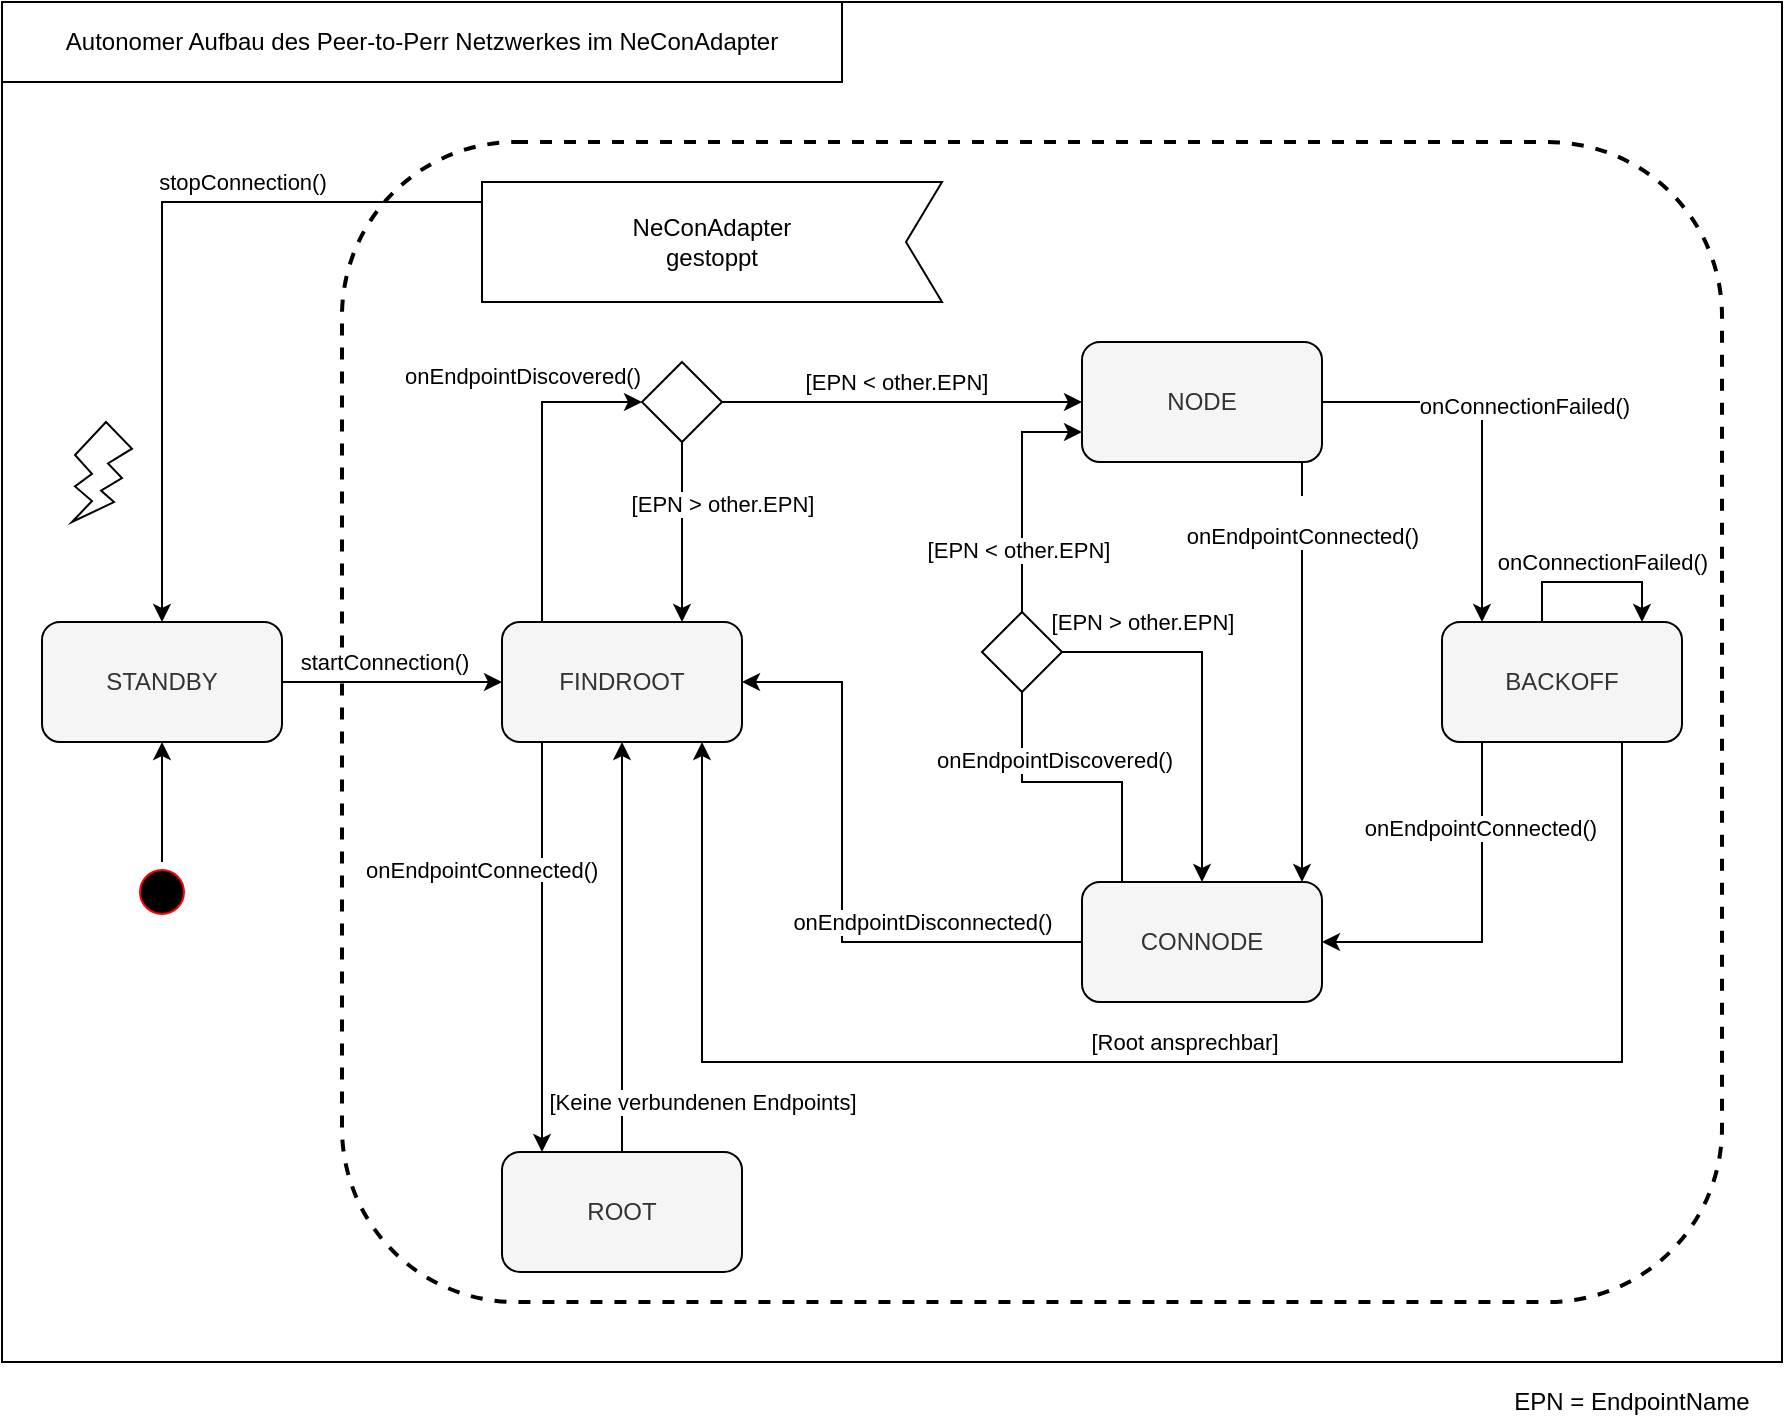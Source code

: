 <mxfile version="13.0.3" type="device"><diagram id="bkNtbgw-pB73ooKOSIEp" name="Page-1"><mxGraphModel dx="1086" dy="806" grid="1" gridSize="10" guides="1" tooltips="1" connect="1" arrows="1" fold="1" page="1" pageScale="1" pageWidth="827" pageHeight="1169" math="0" shadow="0"><root><mxCell id="0"/><mxCell id="1" parent="0"/><mxCell id="0CwGnv2l11QEuM8hQerd-12" value="" style="rounded=0;whiteSpace=wrap;html=1;strokeColor=#000000;fillColor=#FFFFFF;" parent="1" vertex="1"><mxGeometry x="140" y="10" width="890" height="680" as="geometry"/></mxCell><mxCell id="LW-BJB4rqfvdwwIYQWvV-52" value="" style="shape=rect;html=1;rounded=1;dashed=1;strokeWidth=2;verticalAlign=top;whiteSpace=wrap;align=center;" parent="1" vertex="1"><mxGeometry x="310" y="80" width="690" height="580" as="geometry"/></mxCell><mxCell id="LW-BJB4rqfvdwwIYQWvV-9" style="edgeStyle=orthogonalEdgeStyle;rounded=0;orthogonalLoop=1;jettySize=auto;html=1;" parent="1" source="0CwGnv2l11QEuM8hQerd-1" target="0CwGnv2l11QEuM8hQerd-8" edge="1"><mxGeometry relative="1" as="geometry"><mxPoint x="410" y="460" as="targetPoint"/><Array as="points"><mxPoint x="410" y="550"/><mxPoint x="410" y="550"/></Array></mxGeometry></mxCell><mxCell id="kY60LLbFVZpeiWqwUKBh-16" value="&lt;br&gt;&lt;span style=&quot;font-family: &amp;#34;helvetica&amp;#34; ; font-size: 11px ; font-style: normal ; font-weight: 400 ; letter-spacing: normal ; text-align: center ; text-indent: 0px ; text-transform: none ; word-spacing: 0px ; background-color: rgb(255 , 255 , 255) ; float: none ; display: inline&quot;&gt;onEndpointDiscovered()&lt;/span&gt;" style="edgeStyle=orthogonalEdgeStyle;rounded=0;orthogonalLoop=1;jettySize=auto;html=1;entryX=0;entryY=0.5;entryDx=0;entryDy=0;" parent="1" source="0CwGnv2l11QEuM8hQerd-1" target="kY60LLbFVZpeiWqwUKBh-10" edge="1"><mxGeometry x="0.375" y="22" relative="1" as="geometry"><Array as="points"><mxPoint x="410" y="210"/></Array><mxPoint x="-10" y="2" as="offset"/></mxGeometry></mxCell><mxCell id="0CwGnv2l11QEuM8hQerd-1" value="FINDROOT" style="rounded=1;whiteSpace=wrap;html=1;fillColor=#f5f5f5;strokeColor=#000000;fontColor=#333333;" parent="1" vertex="1"><mxGeometry x="390" y="320" width="120" height="60" as="geometry"/></mxCell><mxCell id="LW-BJB4rqfvdwwIYQWvV-15" style="edgeStyle=orthogonalEdgeStyle;rounded=0;orthogonalLoop=1;jettySize=auto;html=1;" parent="1" source="0CwGnv2l11QEuM8hQerd-7" target="LW-BJB4rqfvdwwIYQWvV-21" edge="1"><mxGeometry relative="1" as="geometry"><mxPoint x="900" y="160" as="targetPoint"/><Array as="points"><mxPoint x="880" y="210"/></Array></mxGeometry></mxCell><mxCell id="kY60LLbFVZpeiWqwUKBh-5" value="&lt;br&gt;&lt;span style=&quot;font-family: &amp;#34;helvetica&amp;#34; ; font-size: 11px ; font-style: normal ; font-weight: 400 ; letter-spacing: normal ; text-align: center ; text-indent: 0px ; text-transform: none ; word-spacing: 0px ; background-color: rgb(255 , 255 , 255) ; float: none ; display: inline&quot;&gt;onEndpointConnected()&lt;/span&gt;" style="edgeStyle=orthogonalEdgeStyle;rounded=0;orthogonalLoop=1;jettySize=auto;html=1;" parent="1" source="0CwGnv2l11QEuM8hQerd-7" target="0CwGnv2l11QEuM8hQerd-9" edge="1"><mxGeometry x="-0.238" y="-50" relative="1" as="geometry"><Array as="points"><mxPoint x="790" y="320"/><mxPoint x="790" y="320"/></Array><mxPoint x="50" y="-50" as="offset"/></mxGeometry></mxCell><mxCell id="0CwGnv2l11QEuM8hQerd-7" value="NODE" style="rounded=1;whiteSpace=wrap;html=1;fillColor=#f5f5f5;strokeColor=#000000;fontColor=#333333;" parent="1" vertex="1"><mxGeometry x="680" y="180" width="120" height="60" as="geometry"/></mxCell><mxCell id="LW-BJB4rqfvdwwIYQWvV-13" style="edgeStyle=orthogonalEdgeStyle;rounded=0;orthogonalLoop=1;jettySize=auto;html=1;" parent="1" source="0CwGnv2l11QEuM8hQerd-8" target="0CwGnv2l11QEuM8hQerd-1" edge="1"><mxGeometry relative="1" as="geometry"><Array as="points"><mxPoint x="450" y="460"/><mxPoint x="450" y="460"/></Array></mxGeometry></mxCell><mxCell id="LW-BJB4rqfvdwwIYQWvV-14" value="[Keine verbundenen Endpoints]" style="edgeLabel;html=1;align=center;verticalAlign=middle;resizable=0;points=[];" parent="LW-BJB4rqfvdwwIYQWvV-13" vertex="1" connectable="0"><mxGeometry x="0.455" y="60" relative="1" as="geometry"><mxPoint x="100" y="124.17" as="offset"/></mxGeometry></mxCell><mxCell id="0CwGnv2l11QEuM8hQerd-8" value="ROOT" style="rounded=1;whiteSpace=wrap;html=1;fillColor=#f5f5f5;strokeColor=#000000;fontColor=#333333;" parent="1" vertex="1"><mxGeometry x="390" y="585" width="120" height="60" as="geometry"/></mxCell><mxCell id="0CwGnv2l11QEuM8hQerd-32" style="edgeStyle=orthogonalEdgeStyle;rounded=0;orthogonalLoop=1;jettySize=auto;html=1;" parent="1" source="0CwGnv2l11QEuM8hQerd-9" target="0CwGnv2l11QEuM8hQerd-1" edge="1"><mxGeometry relative="1" as="geometry"><Array as="points"><mxPoint x="560" y="480"/><mxPoint x="560" y="350"/></Array></mxGeometry></mxCell><mxCell id="0CwGnv2l11QEuM8hQerd-40" value="onEndpointDisconnected()" style="edgeLabel;html=1;align=center;verticalAlign=middle;resizable=0;points=[];" parent="0CwGnv2l11QEuM8hQerd-32" vertex="1" connectable="0"><mxGeometry x="0.103" y="-1" relative="1" as="geometry"><mxPoint x="39" y="35" as="offset"/></mxGeometry></mxCell><mxCell id="kY60LLbFVZpeiWqwUKBh-3" style="edgeStyle=orthogonalEdgeStyle;rounded=0;orthogonalLoop=1;jettySize=auto;html=1;entryX=0.5;entryY=1;entryDx=0;entryDy=0;" parent="1" source="0CwGnv2l11QEuM8hQerd-9" target="LW-BJB4rqfvdwwIYQWvV-2" edge="1"><mxGeometry relative="1" as="geometry"><Array as="points"><mxPoint x="700" y="400"/><mxPoint x="650" y="400"/><mxPoint x="650" y="330"/></Array></mxGeometry></mxCell><mxCell id="kY60LLbFVZpeiWqwUKBh-4" value="onEndpointDiscovered()" style="edgeLabel;html=1;align=center;verticalAlign=middle;resizable=0;points=[];" parent="kY60LLbFVZpeiWqwUKBh-3" vertex="1" connectable="0"><mxGeometry x="0.05" y="-1" relative="1" as="geometry"><mxPoint x="14.52" y="-9.03" as="offset"/></mxGeometry></mxCell><mxCell id="0CwGnv2l11QEuM8hQerd-9" value="CONNODE" style="rounded=1;whiteSpace=wrap;html=1;fillColor=#f5f5f5;strokeColor=#000000;fontColor=#333333;" parent="1" vertex="1"><mxGeometry x="680" y="450" width="120" height="60" as="geometry"/></mxCell><mxCell id="kY60LLbFVZpeiWqwUKBh-23" style="edgeStyle=orthogonalEdgeStyle;rounded=0;orthogonalLoop=1;jettySize=auto;html=1;" parent="1" source="0CwGnv2l11QEuM8hQerd-24" target="0CwGnv2l11QEuM8hQerd-29" edge="1"><mxGeometry relative="1" as="geometry"/></mxCell><mxCell id="0CwGnv2l11QEuM8hQerd-24" value="" style="ellipse;html=1;shape=startState;fillColor=#000000;strokeColor=#ff0000;" parent="1" vertex="1"><mxGeometry x="205" y="440" width="30" height="30" as="geometry"/></mxCell><mxCell id="0CwGnv2l11QEuM8hQerd-28" value="Autonomer Aufbau des Peer-to-Perr Netzwerkes im NeConAdapter" style="rounded=0;whiteSpace=wrap;html=1;strokeColor=#000000;fillColor=#FFFFFF;align=center;" parent="1" vertex="1"><mxGeometry x="140" y="10" width="420" height="40" as="geometry"/></mxCell><mxCell id="0CwGnv2l11QEuM8hQerd-30" style="edgeStyle=orthogonalEdgeStyle;rounded=0;orthogonalLoop=1;jettySize=auto;html=1;" parent="1" source="0CwGnv2l11QEuM8hQerd-29" target="0CwGnv2l11QEuM8hQerd-1" edge="1"><mxGeometry relative="1" as="geometry"><Array as="points"><mxPoint x="320" y="350"/><mxPoint x="320" y="350"/></Array></mxGeometry></mxCell><mxCell id="0CwGnv2l11QEuM8hQerd-35" value="startConnection()" style="edgeLabel;html=1;align=center;verticalAlign=middle;resizable=0;points=[];" parent="0CwGnv2l11QEuM8hQerd-30" vertex="1" connectable="0"><mxGeometry x="-0.267" y="3" relative="1" as="geometry"><mxPoint x="10" y="-7" as="offset"/></mxGeometry></mxCell><mxCell id="0CwGnv2l11QEuM8hQerd-29" value="STANDBY" style="rounded=1;whiteSpace=wrap;html=1;fillColor=#f5f5f5;strokeColor=#000000;fontColor=#333333;" parent="1" vertex="1"><mxGeometry x="160" y="320" width="120" height="60" as="geometry"/></mxCell><mxCell id="LW-BJB4rqfvdwwIYQWvV-6" style="edgeStyle=orthogonalEdgeStyle;rounded=0;orthogonalLoop=1;jettySize=auto;html=1;" parent="1" source="kY60LLbFVZpeiWqwUKBh-10" target="0CwGnv2l11QEuM8hQerd-7" edge="1"><mxGeometry relative="1" as="geometry"><mxPoint x="540" y="210" as="sourcePoint"/></mxGeometry></mxCell><mxCell id="LW-BJB4rqfvdwwIYQWvV-7" value="[EPN &amp;lt; other.EPN]" style="edgeLabel;html=1;align=center;verticalAlign=middle;resizable=0;points=[];" parent="LW-BJB4rqfvdwwIYQWvV-6" vertex="1" connectable="0"><mxGeometry x="-0.385" y="-1" relative="1" as="geometry"><mxPoint x="31" y="-11" as="offset"/></mxGeometry></mxCell><mxCell id="kY60LLbFVZpeiWqwUKBh-6" style="edgeStyle=orthogonalEdgeStyle;rounded=0;orthogonalLoop=1;jettySize=auto;html=1;" parent="1" source="LW-BJB4rqfvdwwIYQWvV-2" target="0CwGnv2l11QEuM8hQerd-9" edge="1"><mxGeometry relative="1" as="geometry"/></mxCell><mxCell id="kY60LLbFVZpeiWqwUKBh-8" value="[EPN &amp;gt; other.EPN]" style="edgeLabel;html=1;align=center;verticalAlign=middle;resizable=0;points=[];" parent="kY60LLbFVZpeiWqwUKBh-6" vertex="1" connectable="0"><mxGeometry x="-0.71" relative="1" as="geometry"><mxPoint x="13.1" y="-15" as="offset"/></mxGeometry></mxCell><mxCell id="kY60LLbFVZpeiWqwUKBh-7" style="edgeStyle=orthogonalEdgeStyle;rounded=0;orthogonalLoop=1;jettySize=auto;html=1;entryX=0;entryY=0.75;entryDx=0;entryDy=0;" parent="1" source="LW-BJB4rqfvdwwIYQWvV-2" target="0CwGnv2l11QEuM8hQerd-7" edge="1"><mxGeometry relative="1" as="geometry"><Array as="points"><mxPoint x="650" y="225"/></Array></mxGeometry></mxCell><mxCell id="kY60LLbFVZpeiWqwUKBh-9" value="[EPN &amp;lt; other.EPN]" style="edgeLabel;html=1;align=center;verticalAlign=middle;resizable=0;points=[];" parent="kY60LLbFVZpeiWqwUKBh-7" vertex="1" connectable="0"><mxGeometry x="-0.479" y="2" relative="1" as="geometry"><mxPoint as="offset"/></mxGeometry></mxCell><mxCell id="LW-BJB4rqfvdwwIYQWvV-2" value="" style="rhombus;whiteSpace=wrap;html=1;" parent="1" vertex="1"><mxGeometry x="630" y="315" width="40" height="40" as="geometry"/></mxCell><mxCell id="LW-BJB4rqfvdwwIYQWvV-10" value="&lt;span style=&quot;font-family: &amp;#34;helvetica&amp;#34; ; font-size: 11px ; text-align: center ; background-color: rgb(255 , 255 , 255)&quot;&gt;onEndpointConnected()&lt;/span&gt;" style="text;whiteSpace=wrap;html=1;" parent="1" vertex="1"><mxGeometry x="320" y="430" width="140" height="30" as="geometry"/></mxCell><mxCell id="LW-BJB4rqfvdwwIYQWvV-29" style="edgeStyle=orthogonalEdgeStyle;rounded=0;orthogonalLoop=1;jettySize=auto;html=1;entryX=1;entryY=0.5;entryDx=0;entryDy=0;" parent="1" source="LW-BJB4rqfvdwwIYQWvV-21" target="0CwGnv2l11QEuM8hQerd-9" edge="1"><mxGeometry relative="1" as="geometry"><Array as="points"><mxPoint x="880" y="480"/></Array></mxGeometry></mxCell><mxCell id="LW-BJB4rqfvdwwIYQWvV-30" value="onEndpointConnected()" style="edgeLabel;html=1;align=center;verticalAlign=middle;resizable=0;points=[];" parent="LW-BJB4rqfvdwwIYQWvV-29" vertex="1" connectable="0"><mxGeometry x="-0.526" y="-1" relative="1" as="geometry"><mxPoint as="offset"/></mxGeometry></mxCell><mxCell id="LW-BJB4rqfvdwwIYQWvV-37" style="edgeStyle=orthogonalEdgeStyle;rounded=0;orthogonalLoop=1;jettySize=auto;html=1;" parent="1" source="LW-BJB4rqfvdwwIYQWvV-21" edge="1"><mxGeometry relative="1" as="geometry"><mxPoint x="490" y="380" as="targetPoint"/><Array as="points"><mxPoint x="950" y="540"/><mxPoint x="490" y="540"/></Array></mxGeometry></mxCell><mxCell id="LW-BJB4rqfvdwwIYQWvV-38" value="[Root ansprechbar]" style="edgeLabel;html=1;align=center;verticalAlign=middle;resizable=0;points=[];" parent="LW-BJB4rqfvdwwIYQWvV-37" vertex="1" connectable="0"><mxGeometry x="-0.582" y="-91" relative="1" as="geometry"><mxPoint x="-216.67" y="81" as="offset"/></mxGeometry></mxCell><mxCell id="LW-BJB4rqfvdwwIYQWvV-21" value="BACKOFF" style="rounded=1;whiteSpace=wrap;html=1;fillColor=#f5f5f5;strokeColor=#000000;fontColor=#333333;" parent="1" vertex="1"><mxGeometry x="860" y="320" width="120" height="60" as="geometry"/></mxCell><mxCell id="LW-BJB4rqfvdwwIYQWvV-50" style="edgeStyle=orthogonalEdgeStyle;rounded=0;orthogonalLoop=1;jettySize=auto;html=1;" parent="1" source="LW-BJB4rqfvdwwIYQWvV-48" target="0CwGnv2l11QEuM8hQerd-29" edge="1"><mxGeometry relative="1" as="geometry"><Array as="points"><mxPoint x="220" y="110"/></Array></mxGeometry></mxCell><mxCell id="LW-BJB4rqfvdwwIYQWvV-68" value="stopConnection()" style="edgeLabel;html=1;align=center;verticalAlign=middle;resizable=0;points=[];" parent="LW-BJB4rqfvdwwIYQWvV-50" vertex="1" connectable="0"><mxGeometry x="-0.072" y="39" relative="1" as="geometry"><mxPoint x="0.94" y="-21.82" as="offset"/></mxGeometry></mxCell><mxCell id="LW-BJB4rqfvdwwIYQWvV-48" value="NeConAdapter&#10;gestoppt" style="shape=mxgraph.sysml.accEvent;flipH=1;whiteSpace=wrap;align=center;" parent="1" vertex="1"><mxGeometry x="380" y="100" width="230" height="60" as="geometry"/></mxCell><mxCell id="LW-BJB4rqfvdwwIYQWvV-59" value="" style="verticalLabelPosition=bottom;verticalAlign=top;html=1;shape=mxgraph.basic.flash" parent="1" vertex="1"><mxGeometry x="175" y="220" width="30" height="50" as="geometry"/></mxCell><mxCell id="kY60LLbFVZpeiWqwUKBh-12" style="edgeStyle=orthogonalEdgeStyle;rounded=0;orthogonalLoop=1;jettySize=auto;html=1;entryX=0.75;entryY=0;entryDx=0;entryDy=0;" parent="1" source="kY60LLbFVZpeiWqwUKBh-10" target="0CwGnv2l11QEuM8hQerd-1" edge="1"><mxGeometry relative="1" as="geometry"/></mxCell><mxCell id="kY60LLbFVZpeiWqwUKBh-13" value="[EPN &amp;gt; other.EPN]" style="edgeLabel;html=1;align=center;verticalAlign=middle;resizable=0;points=[];" parent="kY60LLbFVZpeiWqwUKBh-12" vertex="1" connectable="0"><mxGeometry x="-0.336" relative="1" as="geometry"><mxPoint x="20" y="0.34" as="offset"/></mxGeometry></mxCell><mxCell id="kY60LLbFVZpeiWqwUKBh-10" value="" style="rhombus;whiteSpace=wrap;html=1;" parent="1" vertex="1"><mxGeometry x="460" y="190" width="40" height="40" as="geometry"/></mxCell><mxCell id="UT9uzzZPKBQTbRQzy_Pv-2" value="onConnectionFailed()" style="edgeLabel;html=1;align=center;verticalAlign=middle;resizable=0;points=[];" parent="1" vertex="1" connectable="0"><mxGeometry x="912.94" y="209.94" as="geometry"><mxPoint x="-12.06" y="1.94" as="offset"/></mxGeometry></mxCell><mxCell id="UT9uzzZPKBQTbRQzy_Pv-4" style="edgeStyle=orthogonalEdgeStyle;rounded=0;orthogonalLoop=1;jettySize=auto;html=1;exitX=0.5;exitY=0;exitDx=0;exitDy=0;" parent="1" source="LW-BJB4rqfvdwwIYQWvV-21" target="LW-BJB4rqfvdwwIYQWvV-21" edge="1"><mxGeometry relative="1" as="geometry"><Array as="points"><mxPoint x="910" y="320"/><mxPoint x="910" y="300"/><mxPoint x="960" y="300"/></Array></mxGeometry></mxCell><mxCell id="UT9uzzZPKBQTbRQzy_Pv-5" value="onConnectionFailed()" style="edgeLabel;html=1;align=center;verticalAlign=middle;resizable=0;points=[];" parent="UT9uzzZPKBQTbRQzy_Pv-4" vertex="1" connectable="0"><mxGeometry x="-0.111" relative="1" as="geometry"><mxPoint x="15.67" y="-10" as="offset"/></mxGeometry></mxCell><mxCell id="UT9uzzZPKBQTbRQzy_Pv-6" value="EPN = EndpointName" style="text;html=1;strokeColor=none;fillColor=none;align=center;verticalAlign=middle;whiteSpace=wrap;rounded=0;" parent="1" vertex="1"><mxGeometry x="880" y="700" width="150" height="20" as="geometry"/></mxCell></root></mxGraphModel></diagram></mxfile>